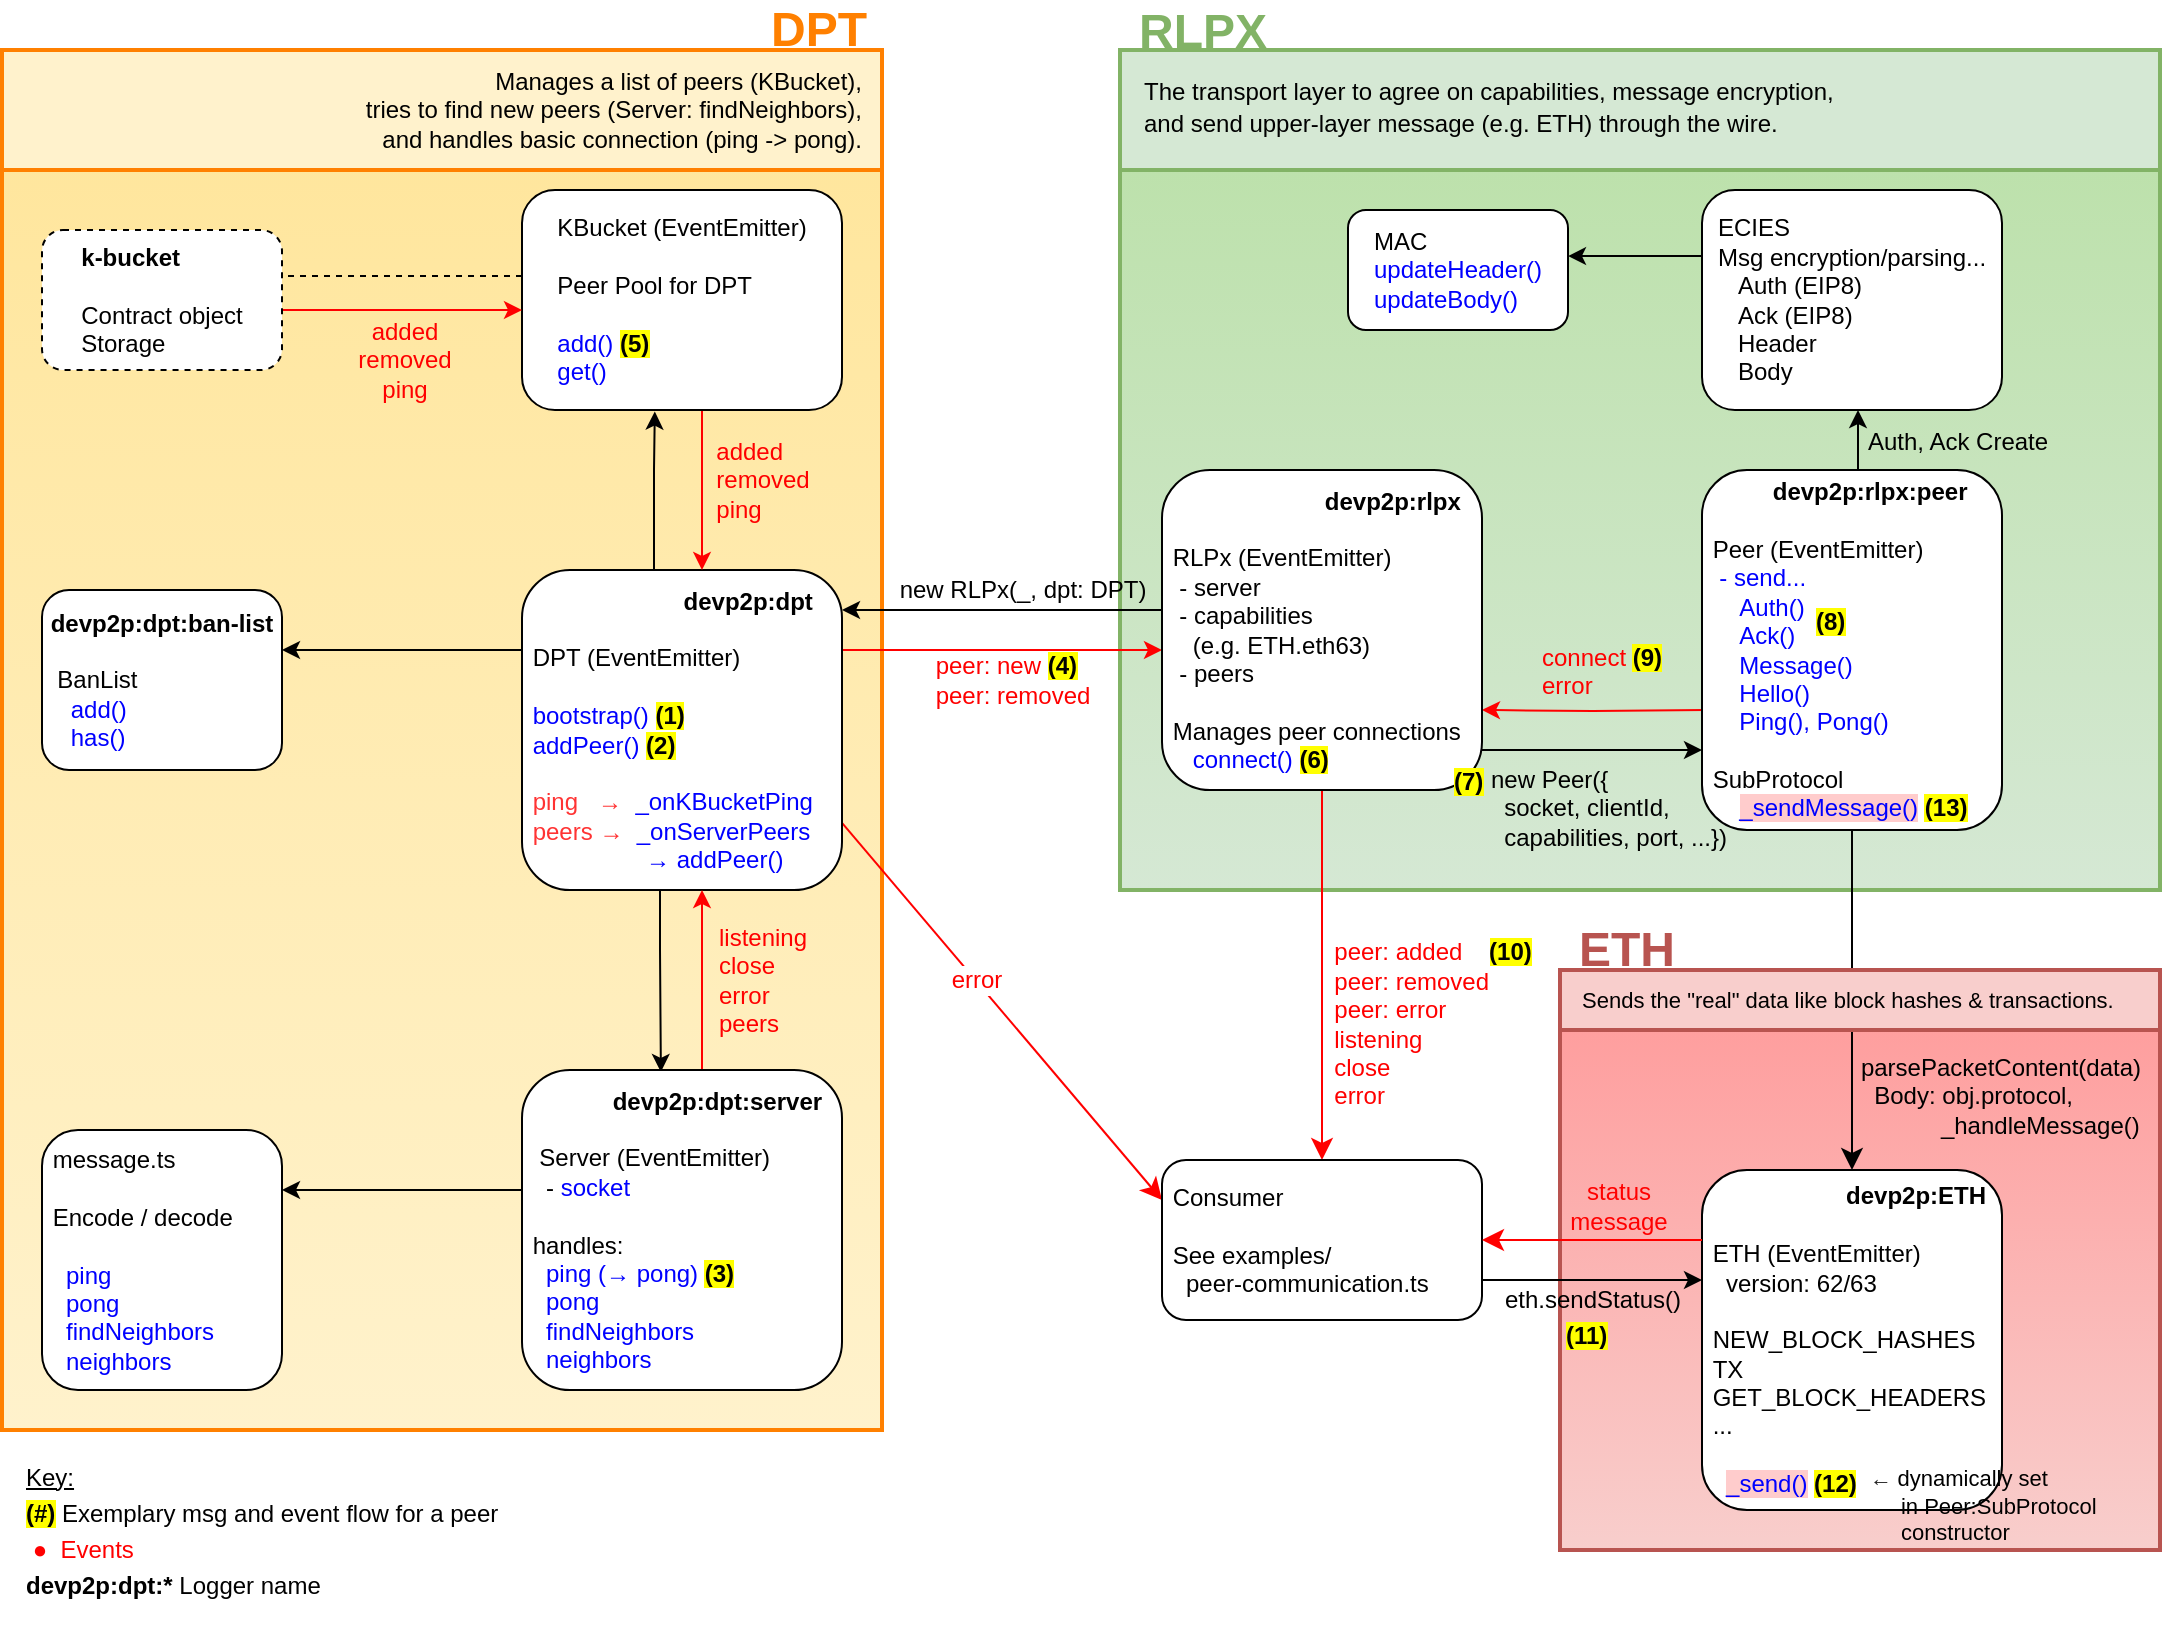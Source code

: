 <mxfile version="13.2.6" type="google"><diagram id="EaUS_ncg3DNfHO04Nlih" name="diagram"><mxGraphModel dx="1458" dy="832" grid="1" gridSize="10" guides="1" tooltips="1" connect="1" arrows="1" fold="1" page="1" pageScale="1" pageWidth="1100" pageHeight="850" math="0" shadow="0"><root><mxCell id="0"/><mxCell id="1" parent="0"/><mxCell id="7HWbJiU-BS2wBLbTfF6L-87" value="" style="rounded=0;whiteSpace=wrap;html=1;strokeColor=#b85450;strokeWidth=2;fillColor=#f8cecc;fontSize=12;gradientDirection=north;gradientColor=#FF9999;" parent="1" vertex="1"><mxGeometry x="789" y="500" width="300" height="290" as="geometry"/></mxCell><mxCell id="7HWbJiU-BS2wBLbTfF6L-49" value="" style="rounded=0;whiteSpace=wrap;html=1;strokeColor=#82b366;strokeWidth=2;fillColor=#d5e8d4;fontSize=12;gradientColor=#B9E0A5;gradientDirection=north;" parent="1" vertex="1"><mxGeometry x="569" y="40" width="520" height="420" as="geometry"/></mxCell><mxCell id="7HWbJiU-BS2wBLbTfF6L-29" value="" style="rounded=0;whiteSpace=wrap;html=1;fontSize=12;fillColor=#FFF2CC;strokeWidth=2;strokeColor=#FF8000;gradientColor=#FFE599;gradientDirection=north;" parent="1" vertex="1"><mxGeometry x="10" y="40" width="440" height="690" as="geometry"/></mxCell><mxCell id="7HWbJiU-BS2wBLbTfF6L-2" style="edgeStyle=orthogonalEdgeStyle;rounded=0;orthogonalLoop=1;jettySize=auto;html=1;fontSize=12;entryX=0.415;entryY=1.007;entryDx=0;entryDy=0;entryPerimeter=0;" parent="1" source="7HWbJiU-BS2wBLbTfF6L-1" target="7HWbJiU-BS2wBLbTfF6L-3" edge="1"><mxGeometry relative="1" as="geometry"><mxPoint x="350" y="220" as="targetPoint"/><Array as="points"><mxPoint x="336" y="250"/><mxPoint x="336" y="250"/></Array></mxGeometry></mxCell><mxCell id="7HWbJiU-BS2wBLbTfF6L-12" style="edgeStyle=orthogonalEdgeStyle;rounded=0;orthogonalLoop=1;jettySize=auto;html=1;entryX=0.434;entryY=0.006;entryDx=0;entryDy=0;strokeColor=#000000;fontSize=12;entryPerimeter=0;" parent="1" source="7HWbJiU-BS2wBLbTfF6L-1" target="7HWbJiU-BS2wBLbTfF6L-9" edge="1"><mxGeometry relative="1" as="geometry"><mxPoint x="340" y="470" as="sourcePoint"/><Array as="points"><mxPoint x="339" y="490"/><mxPoint x="339" y="490"/></Array></mxGeometry></mxCell><mxCell id="7HWbJiU-BS2wBLbTfF6L-22" style="edgeStyle=orthogonalEdgeStyle;rounded=0;orthogonalLoop=1;jettySize=auto;html=1;endArrow=classic;endFill=1;strokeColor=#000000;fontSize=12;" parent="1" source="7HWbJiU-BS2wBLbTfF6L-1" edge="1"><mxGeometry relative="1" as="geometry"><mxPoint x="150" y="340" as="targetPoint"/><Array as="points"><mxPoint x="150" y="340"/></Array></mxGeometry></mxCell><mxCell id="7HWbJiU-BS2wBLbTfF6L-37" style="edgeStyle=orthogonalEdgeStyle;rounded=0;orthogonalLoop=1;jettySize=auto;html=1;endArrow=classic;endFill=1;strokeColor=#FF0000;fontSize=12;" parent="1" source="7HWbJiU-BS2wBLbTfF6L-1" edge="1"><mxGeometry relative="1" as="geometry"><mxPoint x="590" y="340" as="targetPoint"/><Array as="points"><mxPoint x="590" y="340"/></Array></mxGeometry></mxCell><mxCell id="7HWbJiU-BS2wBLbTfF6L-73" style="rounded=0;orthogonalLoop=1;jettySize=auto;html=1;entryX=0;entryY=0.25;entryDx=0;entryDy=0;startArrow=none;startFill=0;endArrow=classic;endFill=1;endSize=8;strokeColor=#FF0000;fontSize=12;exitX=1;exitY=0.79;exitDx=0;exitDy=0;exitPerimeter=0;" parent="1" source="7HWbJiU-BS2wBLbTfF6L-1" target="7HWbJiU-BS2wBLbTfF6L-68" edge="1"><mxGeometry relative="1" as="geometry"/></mxCell><mxCell id="7HWbJiU-BS2wBLbTfF6L-74" value="&lt;font color=&quot;#ff0000&quot;&gt;error&lt;/font&gt;" style="edgeLabel;html=1;align=center;verticalAlign=middle;resizable=0;points=[];fontSize=12;" parent="7HWbJiU-BS2wBLbTfF6L-73" vertex="1" connectable="0"><mxGeometry x="-0.169" relative="1" as="geometry"><mxPoint as="offset"/></mxGeometry></mxCell><mxCell id="7HWbJiU-BS2wBLbTfF6L-1" value="&lt;div style=&quot;text-align: right ; font-size: 12px&quot;&gt;&lt;span style=&quot;font-size: 12px&quot;&gt;&lt;b style=&quot;font-size: 12px&quot;&gt;devp2p:dpt&lt;/b&gt;&lt;/span&gt;&lt;/div&gt;&lt;div style=&quot;text-align: right ; font-size: 12px&quot;&gt;&lt;span style=&quot;font-size: 12px&quot;&gt;&lt;b style=&quot;font-size: 12px&quot;&gt;&lt;br style=&quot;font-size: 12px&quot;&gt;&lt;/b&gt;&lt;/span&gt;&lt;/div&gt;&lt;font color=&quot;#0000ff&quot; style=&quot;font-size: 12px&quot;&gt;&amp;nbsp;&lt;/font&gt;&lt;font style=&quot;font-size: 12px&quot;&gt;DPT (EventEmitter)&lt;br style=&quot;font-size: 12px&quot;&gt;&lt;/font&gt;&lt;br style=&quot;font-size: 12px&quot;&gt;&lt;font color=&quot;#0000ff&quot; style=&quot;font-size: 12px&quot;&gt;&amp;nbsp;bootstrap()&lt;/font&gt;&amp;nbsp;&lt;b style=&quot;font-size: 12px ; background-color: rgb(255 , 255 , 0)&quot;&gt;(1)&lt;/b&gt;&lt;br style=&quot;font-size: 12px&quot;&gt;&lt;font color=&quot;#0000ff&quot; style=&quot;font-size: 12px&quot;&gt;&amp;nbsp;addPeer()&lt;/font&gt; &lt;span style=&quot;font-weight: bold ; font-size: 12px ; background-color: rgb(255 , 255 , 0)&quot;&gt;(2)&lt;/span&gt;&lt;br style=&quot;font-size: 12px&quot;&gt;&lt;br style=&quot;font-size: 12px&quot;&gt;&lt;span style=&quot;background-color: rgb(255 , 255 , 255)&quot;&gt;&lt;font color=&quot;#ff3333&quot;&gt;&amp;nbsp;ping&amp;nbsp; &amp;nbsp;→&lt;/font&gt;&amp;nbsp;&amp;nbsp;&lt;font color=&quot;#0000ff&quot; style=&quot;font-size: 12px&quot;&gt;_onKBucketPing&lt;/font&gt;&lt;br style=&quot;font-size: 12px&quot;&gt;&lt;font color=&quot;#ff3333&quot; style=&quot;font-size: 12px&quot;&gt;&amp;nbsp;peers&amp;nbsp;&lt;/font&gt;&lt;font color=&quot;#ff3333&quot;&gt;→&lt;/font&gt;&amp;nbsp;&amp;nbsp;&lt;font color=&quot;#0000ff&quot; style=&quot;font-size: 12px&quot;&gt;_onServerPeers&lt;br style=&quot;font-size: 12px&quot;&gt;&lt;/font&gt;&lt;/span&gt;&amp;nbsp; &amp;nbsp; &amp;nbsp; &amp;nbsp; &amp;nbsp; &amp;nbsp; &amp;nbsp; &amp;nbsp; &amp;nbsp;&amp;nbsp;&lt;font color=&quot;#0000ff&quot;&gt;→ addPeer()&lt;/font&gt;" style="rounded=1;whiteSpace=wrap;html=1;align=left;fillOpacity=100;labelPadding=0;labelBorderColor=none;fontSize=12;noLabel=0;" parent="1" vertex="1"><mxGeometry x="270" y="300" width="160" height="160" as="geometry"/></mxCell><mxCell id="7HWbJiU-BS2wBLbTfF6L-5" style="edgeStyle=orthogonalEdgeStyle;rounded=0;orthogonalLoop=1;jettySize=auto;html=1;fontSize=12;strokeColor=#FF0000;" parent="1" source="7HWbJiU-BS2wBLbTfF6L-3" edge="1"><mxGeometry relative="1" as="geometry"><mxPoint x="360" y="300" as="targetPoint"/><Array as="points"><mxPoint x="360" y="300"/></Array></mxGeometry></mxCell><mxCell id="7HWbJiU-BS2wBLbTfF6L-16" style="edgeStyle=orthogonalEdgeStyle;rounded=0;orthogonalLoop=1;jettySize=auto;html=1;strokeColor=#000000;fontSize=12;dashed=1;endArrow=none;endFill=0;entryX=1;entryY=0.25;entryDx=0;entryDy=0;" parent="1" edge="1"><mxGeometry relative="1" as="geometry"><mxPoint x="150" y="150.5" as="targetPoint"/><Array as="points"><mxPoint x="149" y="153"/></Array><mxPoint x="270" y="153" as="sourcePoint"/></mxGeometry></mxCell><mxCell id="7HWbJiU-BS2wBLbTfF6L-3" value="&lt;div style=&quot;text-align: left&quot;&gt;&lt;span&gt;KBucket (EventEmitter)&lt;/span&gt;&lt;/div&gt;&lt;div style=&quot;text-align: left&quot;&gt;&lt;br&gt;&lt;/div&gt;&lt;div style=&quot;text-align: left&quot;&gt;&lt;span&gt;Peer Pool for DPT&lt;/span&gt;&lt;/div&gt;&lt;div style=&quot;text-align: left&quot;&gt;&lt;br&gt;&lt;/div&gt;&lt;div style=&quot;text-align: left&quot;&gt;&lt;font color=&quot;#0000ff&quot;&gt;add()&lt;/font&gt; &lt;b style=&quot;background-color: rgb(255 , 255 , 0)&quot;&gt;(5)&lt;/b&gt;&lt;/div&gt;&lt;div style=&quot;text-align: left&quot;&gt;&lt;span&gt;&lt;font color=&quot;#0000ff&quot;&gt;get()&lt;/font&gt;&lt;/span&gt;&lt;/div&gt;" style="rounded=1;whiteSpace=wrap;html=1;fontSize=12;" parent="1" vertex="1"><mxGeometry x="270" y="110" width="160" height="110" as="geometry"/></mxCell><mxCell id="7HWbJiU-BS2wBLbTfF6L-6" value="&lt;div style=&quot;text-align: left&quot;&gt;&lt;span&gt;&lt;font color=&quot;#ff0000&quot;&gt;added&lt;/font&gt;&lt;/span&gt;&lt;/div&gt;&lt;div style=&quot;text-align: left&quot;&gt;&lt;span&gt;&lt;font color=&quot;#ff0000&quot;&gt;removed&lt;/font&gt;&lt;/span&gt;&lt;/div&gt;&lt;div style=&quot;text-align: left&quot;&gt;&lt;span&gt;&lt;font color=&quot;#ff0000&quot;&gt;ping&lt;/font&gt;&lt;/span&gt;&lt;/div&gt;" style="text;html=1;align=center;verticalAlign=middle;resizable=0;points=[];autosize=1;fontSize=12;" parent="1" vertex="1"><mxGeometry x="360" y="230" width="60" height="50" as="geometry"/></mxCell><mxCell id="7HWbJiU-BS2wBLbTfF6L-11" style="edgeStyle=orthogonalEdgeStyle;rounded=0;orthogonalLoop=1;jettySize=auto;html=1;strokeColor=#FF0000;fontSize=12;" parent="1" source="7HWbJiU-BS2wBLbTfF6L-9" edge="1"><mxGeometry relative="1" as="geometry"><mxPoint x="360" y="460" as="targetPoint"/><Array as="points"><mxPoint x="360" y="460"/></Array></mxGeometry></mxCell><mxCell id="7HWbJiU-BS2wBLbTfF6L-9" value="&lt;div&gt;&lt;b&gt;&amp;nbsp; &amp;nbsp; &amp;nbsp; &amp;nbsp; &amp;nbsp; &amp;nbsp; &amp;nbsp;devp2p:dpt:server&lt;/b&gt;&lt;br&gt;&lt;/div&gt;&lt;div style=&quot;text-align: right&quot;&gt;&lt;br&gt;&lt;/div&gt;&lt;div&gt;&lt;span&gt;&amp;nbsp; Server (EventEmitter)&lt;/span&gt;&lt;br&gt;&lt;/div&gt;&lt;div&gt;&amp;nbsp; &amp;nbsp;-&amp;nbsp;&lt;font color=&quot;#0000ff&quot;&gt;socket&lt;/font&gt;&lt;/div&gt;&lt;div&gt;&lt;font color=&quot;#0000ff&quot;&gt;&lt;br&gt;&lt;/font&gt;&lt;/div&gt;&amp;nbsp;handles:&lt;br&gt;&lt;font color=&quot;#0000ff&quot;&gt;&amp;nbsp; &amp;nbsp;ping (&lt;/font&gt;&lt;span style=&quot;color: rgb(0 , 0 , 255)&quot;&gt;→ pong)&amp;nbsp;&lt;/span&gt;&lt;b style=&quot;background-color: rgb(255 , 255 , 0)&quot;&gt;(3)&lt;/b&gt;&lt;br&gt;&lt;font color=&quot;#0000ff&quot;&gt;&amp;nbsp; &amp;nbsp;pong&lt;br&gt;&lt;/font&gt;&amp;nbsp; &amp;nbsp;&lt;font color=&quot;#0000ff&quot;&gt;findNeighbors&lt;br&gt;&amp;nbsp; &amp;nbsp;neighbors&lt;/font&gt;" style="rounded=1;whiteSpace=wrap;html=1;fontSize=12;align=left;noLabel=0;labelPadding=0;" parent="1" vertex="1"><mxGeometry x="270" y="550" width="160" height="160" as="geometry"/></mxCell><mxCell id="7HWbJiU-BS2wBLbTfF6L-13" value="&lt;div style=&quot;text-align: left&quot;&gt;&lt;font color=&quot;#ff0000&quot;&gt;listening&lt;/font&gt;&lt;/div&gt;&lt;div style=&quot;text-align: left&quot;&gt;&lt;font color=&quot;#ff0000&quot;&gt;close&lt;/font&gt;&lt;/div&gt;&lt;div style=&quot;text-align: left&quot;&gt;&lt;font color=&quot;#ff0000&quot;&gt;error&lt;/font&gt;&lt;/div&gt;&lt;div style=&quot;text-align: left&quot;&gt;&lt;font color=&quot;#ff0000&quot;&gt;peers&lt;/font&gt;&lt;/div&gt;" style="text;html=1;align=center;verticalAlign=middle;resizable=0;points=[];autosize=1;fontSize=12;" parent="1" vertex="1"><mxGeometry x="360" y="475" width="60" height="60" as="geometry"/></mxCell><mxCell id="7HWbJiU-BS2wBLbTfF6L-18" style="edgeStyle=orthogonalEdgeStyle;rounded=0;orthogonalLoop=1;jettySize=auto;html=1;endArrow=classic;endFill=1;strokeColor=#FF0000;fontSize=12;" parent="1" source="7HWbJiU-BS2wBLbTfF6L-17" edge="1"><mxGeometry relative="1" as="geometry"><mxPoint x="270" y="170" as="targetPoint"/><Array as="points"><mxPoint x="270" y="170"/></Array></mxGeometry></mxCell><mxCell id="7HWbJiU-BS2wBLbTfF6L-17" value="&lt;div style=&quot;text-align: left&quot;&gt;&lt;span&gt;&lt;b&gt;k-bucket&lt;/b&gt;&lt;/span&gt;&lt;/div&gt;&lt;div style=&quot;text-align: left&quot;&gt;&lt;br&gt;&lt;/div&gt;&lt;div style=&quot;text-align: left&quot;&gt;&lt;span&gt;Contract object&lt;/span&gt;&lt;/div&gt;&lt;div style=&quot;text-align: left&quot;&gt;&lt;span&gt;Storage&lt;/span&gt;&lt;/div&gt;" style="rounded=1;whiteSpace=wrap;html=1;fontSize=12;dashed=1;" parent="1" vertex="1"><mxGeometry x="30" y="130" width="120" height="70" as="geometry"/></mxCell><mxCell id="7HWbJiU-BS2wBLbTfF6L-19" value="&lt;div&gt;&lt;span&gt;&lt;font color=&quot;#ff0000&quot;&gt;added&lt;/font&gt;&lt;/span&gt;&lt;/div&gt;&lt;div&gt;&lt;span&gt;&lt;font color=&quot;#ff0000&quot;&gt;removed&lt;/font&gt;&lt;/span&gt;&lt;/div&gt;&lt;div&gt;&lt;span&gt;&lt;font color=&quot;#ff0000&quot;&gt;ping&lt;/font&gt;&lt;/span&gt;&lt;/div&gt;" style="text;html=1;align=center;verticalAlign=middle;resizable=0;points=[];autosize=1;fontSize=12;" parent="1" vertex="1"><mxGeometry x="181" y="170" width="60" height="50" as="geometry"/></mxCell><mxCell id="7HWbJiU-BS2wBLbTfF6L-23" value="&lt;div style=&quot;text-align: right&quot;&gt;&lt;span&gt;&lt;b&gt;devp2p:dpt:ban-list&lt;/b&gt;&lt;/span&gt;&lt;/div&gt;&lt;div style=&quot;text-align: right&quot;&gt;&lt;br&gt;&lt;/div&gt;&lt;div style=&quot;text-align: left&quot;&gt;&lt;span&gt;&amp;nbsp;BanList&lt;/span&gt;&lt;/div&gt;&lt;div style=&quot;text-align: left&quot;&gt;&lt;span&gt;&amp;nbsp; &amp;nbsp;&lt;font color=&quot;#0000ff&quot;&gt;add()&lt;/font&gt;&lt;/span&gt;&lt;/div&gt;&lt;div style=&quot;text-align: left&quot;&gt;&lt;span&gt;&amp;nbsp; &amp;nbsp;&lt;font color=&quot;#0000ff&quot;&gt;has()&lt;/font&gt;&lt;/span&gt;&lt;/div&gt;" style="rounded=1;whiteSpace=wrap;html=1;fontSize=12;" parent="1" vertex="1"><mxGeometry x="30" y="310" width="120" height="90" as="geometry"/></mxCell><mxCell id="7HWbJiU-BS2wBLbTfF6L-27" style="edgeStyle=orthogonalEdgeStyle;rounded=0;orthogonalLoop=1;jettySize=auto;html=1;endArrow=classic;endFill=1;strokeColor=#000000;fontSize=12;" parent="1" edge="1"><mxGeometry relative="1" as="geometry"><mxPoint x="150" y="610" as="targetPoint"/><mxPoint x="270" y="610" as="sourcePoint"/><Array as="points"><mxPoint x="150" y="610"/></Array></mxGeometry></mxCell><mxCell id="7HWbJiU-BS2wBLbTfF6L-28" value="&lt;div&gt;&amp;nbsp;message.ts&lt;/div&gt;&lt;div&gt;&lt;br&gt;&lt;/div&gt;&lt;div&gt;&amp;nbsp;Encode / decode&lt;/div&gt;&lt;div&gt;&lt;br&gt;&lt;/div&gt;&lt;div&gt;&lt;font color=&quot;#0000ff&quot;&gt;&amp;nbsp; &amp;nbsp;ping&lt;/font&gt;&lt;/div&gt;&lt;div&gt;&lt;font color=&quot;#0000ff&quot;&gt;&amp;nbsp; &amp;nbsp;pong&lt;/font&gt;&lt;/div&gt;&lt;div&gt;&lt;font color=&quot;#0000ff&quot;&gt;&amp;nbsp; &amp;nbsp;findNeighbors&lt;/font&gt;&lt;/div&gt;&lt;div&gt;&lt;font color=&quot;#0000ff&quot;&gt;&amp;nbsp; &amp;nbsp;neighbors&lt;/font&gt;&lt;/div&gt;" style="rounded=1;whiteSpace=wrap;html=1;fontSize=12;align=left;" parent="1" vertex="1"><mxGeometry x="30" y="580" width="120" height="130" as="geometry"/></mxCell><mxCell id="7HWbJiU-BS2wBLbTfF6L-30" value="&lt;b&gt;&lt;font color=&quot;#ff8000&quot; style=&quot;font-size: 24px&quot;&gt;DPT&lt;/font&gt;&lt;/b&gt;" style="text;html=1;align=center;verticalAlign=middle;resizable=0;points=[];autosize=1;fontSize=12;" parent="1" vertex="1"><mxGeometry x="388" y="20" width="60" height="20" as="geometry"/></mxCell><mxCell id="7HWbJiU-BS2wBLbTfF6L-36" value="&lt;p style=&quot;line-height: 150%&quot;&gt;&lt;u&gt;Key:&lt;/u&gt;&lt;br&gt;&lt;span style=&quot;background-color: rgb(255 , 255 , 0)&quot;&gt;&lt;b&gt;(#)&lt;/b&gt;&lt;/span&gt;&amp;nbsp;Exemplary msg and event flow for a peer&lt;br&gt;&lt;font color=&quot;#ff0000&quot;&gt;&amp;nbsp;●&amp;nbsp; Events&lt;/font&gt;&lt;br&gt;&lt;b&gt;devp2p:dpt:*&lt;/b&gt; Logger name&lt;/p&gt;" style="text;html=1;align=left;verticalAlign=middle;resizable=0;points=[];autosize=1;fontSize=12;" parent="1" vertex="1"><mxGeometry x="20" y="730" width="250" height="100" as="geometry"/></mxCell><mxCell id="7HWbJiU-BS2wBLbTfF6L-38" value="&lt;div style=&quot;text-align: left&quot;&gt;&lt;font color=&quot;#ff0000&quot;&gt;peer: new &lt;/font&gt;&lt;b style=&quot;background-color: rgb(255 , 255 , 0)&quot;&gt;(4)&lt;/b&gt;&lt;/div&gt;&lt;div style=&quot;text-align: left&quot;&gt;&lt;span style=&quot;color: rgb(255 , 0 , 0)&quot;&gt;peer: removed&lt;/span&gt;&lt;br&gt;&lt;/div&gt;" style="text;html=1;align=center;verticalAlign=middle;resizable=0;points=[];autosize=1;fontSize=12;" parent="1" vertex="1"><mxGeometry x="470" y="340" width="90" height="30" as="geometry"/></mxCell><mxCell id="7HWbJiU-BS2wBLbTfF6L-42" style="edgeStyle=orthogonalEdgeStyle;rounded=0;orthogonalLoop=1;jettySize=auto;html=1;endArrow=classic;endFill=1;strokeColor=#000000;fontSize=12;" parent="1" source="7HWbJiU-BS2wBLbTfF6L-41" target="7HWbJiU-BS2wBLbTfF6L-1" edge="1"><mxGeometry relative="1" as="geometry"><Array as="points"><mxPoint x="560" y="320"/><mxPoint x="560" y="320"/></Array></mxGeometry></mxCell><mxCell id="7HWbJiU-BS2wBLbTfF6L-54" style="edgeStyle=orthogonalEdgeStyle;rounded=0;orthogonalLoop=1;jettySize=auto;html=1;endArrow=classic;endFill=1;strokeColor=#000000;fontSize=12;" parent="1" edge="1"><mxGeometry relative="1" as="geometry"><mxPoint x="750" y="390" as="sourcePoint"/><mxPoint x="860" y="390" as="targetPoint"/><Array as="points"><mxPoint x="850" y="390"/></Array></mxGeometry></mxCell><mxCell id="7HWbJiU-BS2wBLbTfF6L-55" style="edgeStyle=orthogonalEdgeStyle;rounded=0;orthogonalLoop=1;jettySize=auto;html=1;entryX=0.011;entryY=0.667;entryDx=0;entryDy=0;entryPerimeter=0;endArrow=none;endFill=0;strokeColor=#FF0000;fontSize=12;startArrow=classic;startFill=1;" parent="1" target="7HWbJiU-BS2wBLbTfF6L-44" edge="1"><mxGeometry relative="1" as="geometry"><mxPoint x="750" y="370" as="sourcePoint"/><mxPoint x="830" y="320.08" as="targetPoint"/><Array as="points"/></mxGeometry></mxCell><mxCell id="7HWbJiU-BS2wBLbTfF6L-69" style="edgeStyle=orthogonalEdgeStyle;rounded=0;orthogonalLoop=1;jettySize=auto;html=1;entryX=0.5;entryY=0;entryDx=0;entryDy=0;startArrow=none;startFill=0;endArrow=classic;endFill=1;endSize=8;strokeColor=#FF0000;fontSize=12;" parent="1" source="7HWbJiU-BS2wBLbTfF6L-41" target="7HWbJiU-BS2wBLbTfF6L-68" edge="1"><mxGeometry relative="1" as="geometry"/></mxCell><mxCell id="7HWbJiU-BS2wBLbTfF6L-41" value="&lt;div style=&quot;text-align: right ; font-size: 12px&quot;&gt;&lt;span style=&quot;font-size: 12px&quot;&gt;&lt;b style=&quot;font-size: 12px&quot;&gt;devp2p:rlpx&lt;/b&gt;&lt;/span&gt;&lt;/div&gt;&lt;div style=&quot;text-align: right ; font-size: 12px&quot;&gt;&lt;span style=&quot;font-size: 12px&quot;&gt;&lt;b style=&quot;font-size: 12px&quot;&gt;&lt;br style=&quot;font-size: 12px&quot;&gt;&lt;/b&gt;&lt;/span&gt;&lt;/div&gt;&lt;font color=&quot;#0000ff&quot; style=&quot;font-size: 12px&quot;&gt;&amp;nbsp;&lt;/font&gt;&lt;font style=&quot;font-size: 12px&quot;&gt;RLPx (EventEmitter)&lt;/font&gt;&lt;br style=&quot;font-size: 12px&quot;&gt;&lt;font color=&quot;#0000ff&quot; style=&quot;font-size: 12px&quot;&gt;&amp;nbsp;&lt;/font&gt;&lt;font style=&quot;font-size: 12px&quot;&gt; - server&lt;/font&gt;&lt;br style=&quot;font-size: 12px&quot;&gt;&lt;font style=&quot;font-size: 12px&quot;&gt;&amp;nbsp; - capabilities&lt;br&gt;&amp;nbsp; &amp;nbsp; (e.g. ETH.eth63)&lt;br&gt;&lt;/font&gt;&amp;nbsp; -&amp;nbsp;peers&lt;br style=&quot;font-size: 12px&quot;&gt;&lt;br&gt;&amp;nbsp;Manages peer connections&lt;br&gt;&amp;nbsp; &amp;nbsp; &lt;font color=&quot;#0000ff&quot;&gt;connect() &lt;/font&gt;&lt;span style=&quot;background-color: rgb(255 , 255 , 0)&quot;&gt;&lt;b&gt;(6)&lt;/b&gt;&lt;/span&gt;&amp;nbsp;" style="rounded=1;whiteSpace=wrap;html=1;align=left;fillOpacity=100;labelPadding=0;labelBorderColor=none;fontSize=12;noLabel=0;" parent="1" vertex="1"><mxGeometry x="590" y="250" width="160" height="160" as="geometry"/></mxCell><mxCell id="7HWbJiU-BS2wBLbTfF6L-43" value="new RLPx(_, dpt: DPT)" style="text;html=1;align=center;verticalAlign=middle;resizable=0;points=[];autosize=1;fontSize=12;" parent="1" vertex="1"><mxGeometry x="450" y="300" width="140" height="20" as="geometry"/></mxCell><mxCell id="7HWbJiU-BS2wBLbTfF6L-45" style="edgeStyle=orthogonalEdgeStyle;rounded=0;orthogonalLoop=1;jettySize=auto;html=1;endArrow=classic;endFill=1;strokeColor=#000000;fontSize=12;exitX=0.5;exitY=0;exitDx=0;exitDy=0;" parent="1" edge="1"><mxGeometry relative="1" as="geometry"><mxPoint x="938" y="220" as="targetPoint"/><mxPoint x="938" y="250" as="sourcePoint"/><Array as="points"><mxPoint x="938" y="230"/><mxPoint x="938" y="230"/></Array></mxGeometry></mxCell><mxCell id="7HWbJiU-BS2wBLbTfF6L-75" style="edgeStyle=none;rounded=0;orthogonalLoop=1;jettySize=auto;html=1;startArrow=none;startFill=0;endArrow=classic;endFill=1;endSize=8;strokeColor=#000000;fontSize=12;exitX=0.5;exitY=1;exitDx=0;exitDy=0;entryX=0.5;entryY=0;entryDx=0;entryDy=0;" parent="1" source="7HWbJiU-BS2wBLbTfF6L-44" target="7HWbJiU-BS2wBLbTfF6L-78" edge="1"><mxGeometry relative="1" as="geometry"><mxPoint x="935" y="590" as="targetPoint"/><mxPoint x="935" y="450" as="sourcePoint"/></mxGeometry></mxCell><mxCell id="7HWbJiU-BS2wBLbTfF6L-44" value="&lt;div style=&quot;text-align: right ; font-size: 12px&quot;&gt;&lt;span style=&quot;font-size: 12px&quot;&gt;&lt;b style=&quot;font-size: 12px&quot;&gt;&amp;nbsp; &amp;nbsp; devp2p:rlpx:peer&lt;/b&gt;&lt;/span&gt;&lt;/div&gt;&lt;div style=&quot;text-align: right ; font-size: 12px&quot;&gt;&lt;span style=&quot;font-size: 12px&quot;&gt;&lt;b style=&quot;font-size: 12px&quot;&gt;&lt;br style=&quot;font-size: 12px&quot;&gt;&lt;/b&gt;&lt;/span&gt;&lt;/div&gt;&lt;font color=&quot;#0000ff&quot; style=&quot;font-size: 12px&quot;&gt;&amp;nbsp;&lt;/font&gt;&lt;font style=&quot;font-size: 12px&quot;&gt;Peer (EventEmitter)&lt;/font&gt;&lt;br style=&quot;font-size: 12px&quot;&gt;&lt;font color=&quot;#0000ff&quot; style=&quot;font-size: 12px&quot;&gt;&amp;nbsp; - send...&lt;br&gt;&lt;/font&gt;&amp;nbsp; &amp;nbsp; &amp;nbsp;&lt;font color=&quot;#0000ff&quot; style=&quot;font-size: 12px&quot;&gt;Auth()&lt;br&gt;&amp;nbsp; &amp;nbsp; &amp;nbsp;Ack()&lt;br&gt;&amp;nbsp; &amp;nbsp; &amp;nbsp;Message()&lt;br&gt;&amp;nbsp; &amp;nbsp; &amp;nbsp;Hello()&lt;br&gt;&amp;nbsp; &amp;nbsp; &amp;nbsp;Ping(), Pong()&lt;br&gt;&lt;/font&gt;&lt;br&gt;&amp;nbsp;SubProtocol&lt;br&gt;&amp;nbsp; &amp;nbsp; &amp;nbsp;&lt;font color=&quot;#0000ff&quot; style=&quot;background-color: rgb(255 , 204 , 204)&quot;&gt;_sendMessage()&lt;/font&gt;&amp;nbsp;&lt;span style=&quot;background-color: rgb(255 , 255 , 0)&quot;&gt;&lt;b&gt;(13)&lt;/b&gt;&lt;/span&gt;" style="rounded=1;whiteSpace=wrap;html=1;align=left;fillOpacity=100;labelPadding=0;labelBorderColor=none;fontSize=12;noLabel=0;" parent="1" vertex="1"><mxGeometry x="860" y="250" width="150" height="180" as="geometry"/></mxCell><mxCell id="7HWbJiU-BS2wBLbTfF6L-53" style="edgeStyle=orthogonalEdgeStyle;rounded=0;orthogonalLoop=1;jettySize=auto;html=1;endArrow=classic;endFill=1;strokeColor=#000000;fontSize=12;" parent="1" edge="1"><mxGeometry relative="1" as="geometry"><mxPoint x="860" y="143.04" as="sourcePoint"/><mxPoint x="793" y="143.04" as="targetPoint"/><Array as="points"><mxPoint x="830" y="143"/><mxPoint x="830" y="143"/></Array></mxGeometry></mxCell><mxCell id="7HWbJiU-BS2wBLbTfF6L-46" value="&lt;div style=&quot;text-align: left&quot;&gt;&lt;span&gt;ECIES&lt;/span&gt;&lt;/div&gt;&lt;div style=&quot;text-align: left&quot;&gt;&lt;span&gt;Msg encryption/parsing...&lt;/span&gt;&lt;/div&gt;&lt;div style=&quot;text-align: left&quot;&gt;&lt;span&gt;&amp;nbsp; &amp;nbsp;Auth (EIP8)&lt;/span&gt;&lt;/div&gt;&lt;div style=&quot;text-align: left&quot;&gt;&lt;span&gt;&amp;nbsp; &amp;nbsp;Ack (EIP8)&lt;/span&gt;&lt;/div&gt;&lt;div style=&quot;text-align: left&quot;&gt;&lt;span&gt;&amp;nbsp; &amp;nbsp;Header&lt;/span&gt;&lt;/div&gt;&lt;div style=&quot;text-align: left&quot;&gt;&lt;span&gt;&amp;nbsp; &amp;nbsp;Body&lt;/span&gt;&lt;/div&gt;" style="rounded=1;whiteSpace=wrap;html=1;strokeWidth=1;fontSize=12;" parent="1" vertex="1"><mxGeometry x="860" y="110" width="150" height="110" as="geometry"/></mxCell><mxCell id="7HWbJiU-BS2wBLbTfF6L-48" value="&lt;div style=&quot;text-align: left&quot;&gt;&lt;span&gt;MAC&lt;/span&gt;&lt;/div&gt;&lt;font color=&quot;#0000ff&quot;&gt;&lt;div style=&quot;text-align: left&quot;&gt;&lt;span&gt;updateHeader()&lt;/span&gt;&lt;/div&gt;&lt;div style=&quot;text-align: left&quot;&gt;&lt;span&gt;updateBody()&lt;/span&gt;&lt;/div&gt;&lt;/font&gt;" style="rounded=1;whiteSpace=wrap;html=1;strokeWidth=1;fontSize=12;" parent="1" vertex="1"><mxGeometry x="683" y="120" width="110" height="60" as="geometry"/></mxCell><mxCell id="7HWbJiU-BS2wBLbTfF6L-50" value="&lt;b&gt;&lt;font style=&quot;font-size: 24px&quot; color=&quot;#82b366&quot;&gt;RLPX&lt;/font&gt;&lt;/b&gt;" style="text;html=1;align=center;verticalAlign=middle;resizable=0;points=[];autosize=1;fontSize=12;" parent="1" vertex="1"><mxGeometry x="570" y="21" width="80" height="20" as="geometry"/></mxCell><mxCell id="7HWbJiU-BS2wBLbTfF6L-52" value="" style="rounded=0;whiteSpace=wrap;html=1;strokeColor=#82b366;strokeWidth=2;fillColor=#D5E8D4;fontSize=12;" parent="1" vertex="1"><mxGeometry x="569" y="40" width="520" height="60" as="geometry"/></mxCell><mxCell id="7HWbJiU-BS2wBLbTfF6L-51" value="&lt;p style=&quot;line-height: 130%&quot;&gt;The transport layer to agree on capabilities, message encryption,&lt;br&gt;and send upper-layer message (e.g. ETH) through the wire.&lt;/p&gt;" style="text;html=1;align=left;verticalAlign=middle;resizable=0;points=[];autosize=1;fontSize=12;" parent="1" vertex="1"><mxGeometry x="579" y="39" width="360" height="60" as="geometry"/></mxCell><mxCell id="7HWbJiU-BS2wBLbTfF6L-57" value="&lt;b style=&quot;color: rgb(0 , 0 , 0) ; font-family: &amp;#34;helvetica&amp;#34; ; font-size: 12px ; font-style: normal ; letter-spacing: normal ; text-align: left ; text-indent: 0px ; text-transform: none ; word-spacing: 0px ; background-color: rgb(255 , 255 , 0)&quot;&gt;(8)&lt;/b&gt;" style="text;whiteSpace=wrap;html=1;fontSize=12;" parent="1" vertex="1"><mxGeometry x="915" y="312" width="18" height="20" as="geometry"/></mxCell><mxCell id="7HWbJiU-BS2wBLbTfF6L-58" value="&lt;div style=&quot;color: rgb(0 , 0 , 0) ; font-family: &amp;#34;helvetica&amp;#34; ; font-size: 12px ; font-style: normal ; font-weight: 400 ; letter-spacing: normal ; text-indent: 0px ; text-transform: none ; word-spacing: 0px ; text-align: left&quot;&gt;&lt;font color=&quot;#ff0000&quot;&gt;connect&amp;nbsp;&lt;/font&gt;&lt;b style=&quot;background-color: rgb(255 , 255 , 0)&quot;&gt;(9)&lt;/b&gt;&lt;/div&gt;&lt;div style=&quot;color: rgb(0 , 0 , 0) ; font-family: &amp;#34;helvetica&amp;#34; ; font-size: 12px ; font-style: normal ; font-weight: 400 ; letter-spacing: normal ; text-indent: 0px ; text-transform: none ; word-spacing: 0px ; text-align: left&quot;&gt;&lt;span style=&quot;color: rgb(255 , 0 , 0)&quot;&gt;error&lt;/span&gt;&lt;/div&gt;" style="text;whiteSpace=wrap;html=1;fontSize=12;" parent="1" vertex="1"><mxGeometry x="778" y="330" width="70" height="40" as="geometry"/></mxCell><mxCell id="7HWbJiU-BS2wBLbTfF6L-62" value="&lt;div style=&quot;text-align: left&quot;&gt;&lt;span&gt;new Peer({&lt;/span&gt;&lt;/div&gt;&lt;div style=&quot;text-align: left&quot;&gt;&lt;span&gt;&amp;nbsp; socket, clientId,&lt;/span&gt;&lt;/div&gt;&lt;div style=&quot;text-align: left&quot;&gt;&lt;span&gt;&amp;nbsp; capabilities, port, ...})&lt;/span&gt;&lt;/div&gt;" style="text;html=1;align=center;verticalAlign=middle;resizable=0;points=[];autosize=1;fontSize=12;" parent="1" vertex="1"><mxGeometry x="748" y="394" width="130" height="50" as="geometry"/></mxCell><mxCell id="7HWbJiU-BS2wBLbTfF6L-63" value="&lt;b style=&quot;color: rgb(0 , 0 , 0) ; font-family: &amp;#34;helvetica&amp;#34; ; font-size: 12px ; font-style: normal ; letter-spacing: normal ; text-align: left ; text-indent: 0px ; text-transform: none ; word-spacing: 0px ; background-color: rgb(255 , 255 , 0)&quot;&gt;(7)&lt;/b&gt;" style="text;whiteSpace=wrap;html=1;fontSize=12;" parent="1" vertex="1"><mxGeometry x="734" y="392" width="18" height="20" as="geometry"/></mxCell><mxCell id="7HWbJiU-BS2wBLbTfF6L-68" value="&lt;div&gt;&lt;span&gt;&amp;nbsp;Consumer&lt;/span&gt;&lt;/div&gt;&lt;div&gt;&lt;br&gt;&lt;/div&gt;&lt;div&gt;&lt;span&gt;&amp;nbsp;See&amp;nbsp;&lt;/span&gt;&lt;span&gt;examples/&lt;/span&gt;&lt;/div&gt;&lt;div&gt;&lt;span&gt;&amp;nbsp; &amp;nbsp;peer-communication.ts&lt;/span&gt;&lt;/div&gt;" style="rounded=1;whiteSpace=wrap;html=1;strokeWidth=1;fontSize=12;align=left;" parent="1" vertex="1"><mxGeometry x="590" y="595" width="160" height="80" as="geometry"/></mxCell><mxCell id="7HWbJiU-BS2wBLbTfF6L-70" value="&lt;div style=&quot;text-align: left&quot;&gt;&lt;font color=&quot;#ff0000&quot;&gt;peer: added&amp;nbsp; &amp;nbsp;&amp;nbsp;&lt;/font&gt;&lt;b style=&quot;background-color: rgb(255 , 255 , 0)&quot;&gt;(10)&lt;/b&gt;&lt;/div&gt;&lt;div style=&quot;text-align: left&quot;&gt;&lt;font color=&quot;#ff0000&quot;&gt;peer: removed&lt;/font&gt;&lt;/div&gt;&lt;div style=&quot;text-align: left&quot;&gt;&lt;font color=&quot;#ff0000&quot;&gt;peer: error&lt;/font&gt;&lt;/div&gt;&lt;div style=&quot;text-align: left&quot;&gt;&lt;font color=&quot;#ff0000&quot;&gt;listening&lt;/font&gt;&lt;/div&gt;&lt;div style=&quot;text-align: left&quot;&gt;&lt;font color=&quot;#ff0000&quot;&gt;close&lt;/font&gt;&lt;/div&gt;&lt;div style=&quot;text-align: left&quot;&gt;&lt;font color=&quot;#ff0000&quot;&gt;error&lt;/font&gt;&lt;/div&gt;" style="text;html=1;align=center;verticalAlign=middle;resizable=0;points=[];autosize=1;fontSize=12;" parent="1" vertex="1"><mxGeometry x="670" y="482" width="110" height="90" as="geometry"/></mxCell><mxCell id="7HWbJiU-BS2wBLbTfF6L-82" style="edgeStyle=none;rounded=0;orthogonalLoop=1;jettySize=auto;html=1;startArrow=classic;startFill=1;endArrow=none;endFill=0;endSize=8;strokeColor=#000000;fontSize=12;" parent="1" edge="1"><mxGeometry relative="1" as="geometry"><mxPoint x="860" y="655" as="sourcePoint"/><mxPoint x="750" y="655" as="targetPoint"/></mxGeometry></mxCell><mxCell id="7HWbJiU-BS2wBLbTfF6L-78" value="&lt;div style=&quot;text-align: right ; font-size: 12px&quot;&gt;&lt;span style=&quot;font-size: 12px&quot;&gt;&lt;b style=&quot;font-size: 12px&quot;&gt;&amp;nbsp; &amp;nbsp; devp2p:ETH&lt;/b&gt;&lt;/span&gt;&lt;/div&gt;&lt;div style=&quot;text-align: right ; font-size: 12px&quot;&gt;&lt;span style=&quot;font-size: 12px&quot;&gt;&lt;b style=&quot;font-size: 12px&quot;&gt;&lt;br style=&quot;font-size: 12px&quot;&gt;&lt;/b&gt;&lt;/span&gt;&lt;/div&gt;&lt;font color=&quot;#0000ff&quot; style=&quot;font-size: 12px&quot;&gt;&amp;nbsp;&lt;/font&gt;&lt;font style=&quot;font-size: 12px&quot;&gt;ETH (EventEmitter)&lt;br&gt;&lt;/font&gt;&amp;nbsp; &amp;nbsp;version: 62/63&lt;br style=&quot;font-size: 12px&quot;&gt;&lt;font color=&quot;#0000ff&quot; style=&quot;font-size: 12px&quot;&gt;&amp;nbsp;&lt;br&gt;&lt;/font&gt;&lt;font style=&quot;font-size: 12px&quot;&gt;&amp;nbsp;NEW_BLOCK_HASHES&lt;br&gt;&amp;nbsp;TX&lt;br&gt;&amp;nbsp;GET_BLOCK_HEADERS&lt;br&gt;&amp;nbsp;...&lt;br&gt;&lt;/font&gt;&lt;br&gt;&lt;font&gt;&amp;nbsp; &amp;nbsp;&lt;/font&gt;&lt;font color=&quot;#0000ff&quot; style=&quot;background-color: rgb(255 , 204 , 204)&quot;&gt;_send()&lt;/font&gt;&amp;nbsp;&lt;span style=&quot;background-color: rgb(255 , 255 , 0)&quot;&gt;&lt;b&gt;(12)&lt;/b&gt;&lt;/span&gt;" style="rounded=1;whiteSpace=wrap;html=1;align=left;fillOpacity=100;labelPadding=0;labelBorderColor=none;fontSize=12;noLabel=0;" parent="1" vertex="1"><mxGeometry x="860" y="600" width="150" height="170" as="geometry"/></mxCell><mxCell id="7HWbJiU-BS2wBLbTfF6L-79" value="&lt;font style=&quot;font-size: 11px&quot;&gt;&lt;span style=&quot;color: rgb(34 , 34 , 34) ; font-family: &amp;#34;roboto&amp;#34; , &amp;#34;arial&amp;#34; , sans-serif ; text-align: left&quot;&gt;←&amp;nbsp;&lt;/span&gt;&lt;span style=&quot;text-align: left&quot;&gt;dynamically set&lt;/span&gt;&lt;span style=&quot;color: rgb(34 , 34 , 34) ; font-family: &amp;#34;roboto&amp;#34; , &amp;#34;arial&amp;#34; , sans-serif ; text-align: left&quot;&gt;&lt;br&gt;&lt;/span&gt;&lt;/font&gt;&lt;div style=&quot;text-align: left ; font-size: 11px&quot;&gt;&lt;font style=&quot;font-size: 11px&quot;&gt;&amp;nbsp; &amp;nbsp; &amp;nbsp; &amp;nbsp; &amp;nbsp; &amp;nbsp; &amp;nbsp;in Peer:SubProtocol&lt;/font&gt;&lt;/div&gt;&lt;div style=&quot;text-align: left ; font-size: 11px&quot;&gt;&lt;font style=&quot;font-size: 11px&quot;&gt;&amp;nbsp; &amp;nbsp; &amp;nbsp; &amp;nbsp; &amp;nbsp; &amp;nbsp; &amp;nbsp;constructor&lt;/font&gt;&lt;/div&gt;" style="text;html=1;align=center;verticalAlign=middle;resizable=0;points=[];autosize=1;fontSize=12;" parent="1" vertex="1"><mxGeometry x="913" y="742" width="150" height="50" as="geometry"/></mxCell><mxCell id="7HWbJiU-BS2wBLbTfF6L-80" value="&lt;div style=&quot;text-align: left&quot;&gt;parsePacketContent(data)&lt;/div&gt;&lt;div style=&quot;text-align: left&quot;&gt;&amp;nbsp; Body: obj.protocol,&lt;/div&gt;&lt;div style=&quot;text-align: left&quot;&gt;&amp;nbsp; &amp;nbsp; &amp;nbsp; &amp;nbsp; &amp;nbsp; &amp;nbsp; _handleMessage()&lt;/div&gt;" style="text;html=1;align=center;verticalAlign=middle;resizable=0;points=[];autosize=1;fontSize=12;" parent="1" vertex="1"><mxGeometry x="929" y="538" width="160" height="50" as="geometry"/></mxCell><mxCell id="7HWbJiU-BS2wBLbTfF6L-83" style="edgeStyle=none;rounded=0;orthogonalLoop=1;jettySize=auto;html=1;startArrow=none;startFill=0;endArrow=classic;endFill=1;endSize=8;strokeColor=#FF0000;fontSize=12;" parent="1" edge="1"><mxGeometry relative="1" as="geometry"><mxPoint x="860" y="635" as="sourcePoint"/><mxPoint x="750" y="635" as="targetPoint"/></mxGeometry></mxCell><mxCell id="7HWbJiU-BS2wBLbTfF6L-84" value="&lt;font color=&quot;#ff0000&quot;&gt;status&lt;br&gt;message&lt;/font&gt;" style="text;html=1;align=center;verticalAlign=middle;resizable=0;points=[];autosize=1;fontSize=12;" parent="1" vertex="1"><mxGeometry x="788" y="603" width="60" height="30" as="geometry"/></mxCell><mxCell id="7HWbJiU-BS2wBLbTfF6L-85" value="eth.sendStatus()" style="text;html=1;align=center;verticalAlign=middle;resizable=0;points=[];autosize=1;fontSize=12;" parent="1" vertex="1"><mxGeometry x="755" y="655" width="100" height="20" as="geometry"/></mxCell><mxCell id="7HWbJiU-BS2wBLbTfF6L-86" value="&lt;b style=&quot;color: rgb(0 , 0 , 0) ; font-family: &amp;#34;helvetica&amp;#34; ; font-size: 12px ; font-style: normal ; letter-spacing: normal ; text-align: left ; text-indent: 0px ; text-transform: none ; word-spacing: 0px ; background-color: rgb(255 , 255 , 0)&quot;&gt;(11)&lt;/b&gt;" style="text;whiteSpace=wrap;html=1;fontSize=12;" parent="1" vertex="1"><mxGeometry x="790" y="669" width="18" height="20" as="geometry"/></mxCell><mxCell id="7HWbJiU-BS2wBLbTfF6L-90" value="" style="rounded=0;whiteSpace=wrap;html=1;strokeColor=#b85450;strokeWidth=2;fillColor=#f8cecc;fontSize=12;gradientDirection=north;gradientColor=none;" parent="1" vertex="1"><mxGeometry x="789" y="500" width="300" height="30" as="geometry"/></mxCell><mxCell id="7HWbJiU-BS2wBLbTfF6L-89" value="&lt;div style=&quot;font-size: 11px&quot;&gt;&lt;span&gt;Sends the &quot;real&quot; data&amp;nbsp;&lt;/span&gt;&lt;span&gt;like&amp;nbsp;&lt;/span&gt;&lt;span&gt;block hashes &amp;amp;&amp;nbsp;&lt;/span&gt;&lt;span&gt;transactions.&lt;/span&gt;&lt;/div&gt;" style="text;html=1;align=left;verticalAlign=middle;resizable=0;points=[];autosize=1;fontSize=12;strokeWidth=1;" parent="1" vertex="1"><mxGeometry x="798" y="505" width="280" height="20" as="geometry"/></mxCell><mxCell id="7HWbJiU-BS2wBLbTfF6L-88" value="&lt;b&gt;&lt;font style=&quot;font-size: 24px&quot; color=&quot;#b85450&quot;&gt;ETH&lt;/font&gt;&lt;/b&gt;" style="text;html=1;align=center;verticalAlign=middle;resizable=0;points=[];autosize=1;fontSize=12;" parent="1" vertex="1"><mxGeometry x="792" y="480" width="60" height="20" as="geometry"/></mxCell><mxCell id="7HWbJiU-BS2wBLbTfF6L-91" value="Auth, Ack Create" style="text;html=1;align=left;verticalAlign=middle;resizable=0;points=[];autosize=1;fontSize=12;" parent="1" vertex="1"><mxGeometry x="941" y="226" width="110" height="20" as="geometry"/></mxCell><mxCell id="7HWbJiU-BS2wBLbTfF6L-35" value="" style="rounded=0;whiteSpace=wrap;html=1;strokeColor=#FF8000;strokeWidth=2;fillColor=#FFF2CC;gradientColor=none;fontSize=12;gradientDirection=north;" parent="1" vertex="1"><mxGeometry x="10" y="40" width="440" height="60" as="geometry"/></mxCell><mxCell id="7HWbJiU-BS2wBLbTfF6L-31" value="&lt;font style=&quot;font-size: 12px&quot;&gt;Manages a list of peers (KBucket),&lt;br&gt;tries to find new peers (Server: findNeighbors),&lt;br&gt;and handles basic connection (ping -&amp;gt; pong).&lt;/font&gt;" style="text;html=1;align=right;verticalAlign=middle;resizable=0;points=[];autosize=1;fontSize=12;" parent="1" vertex="1"><mxGeometry x="181" y="45" width="260" height="50" as="geometry"/></mxCell></root></mxGraphModel></diagram></mxfile>